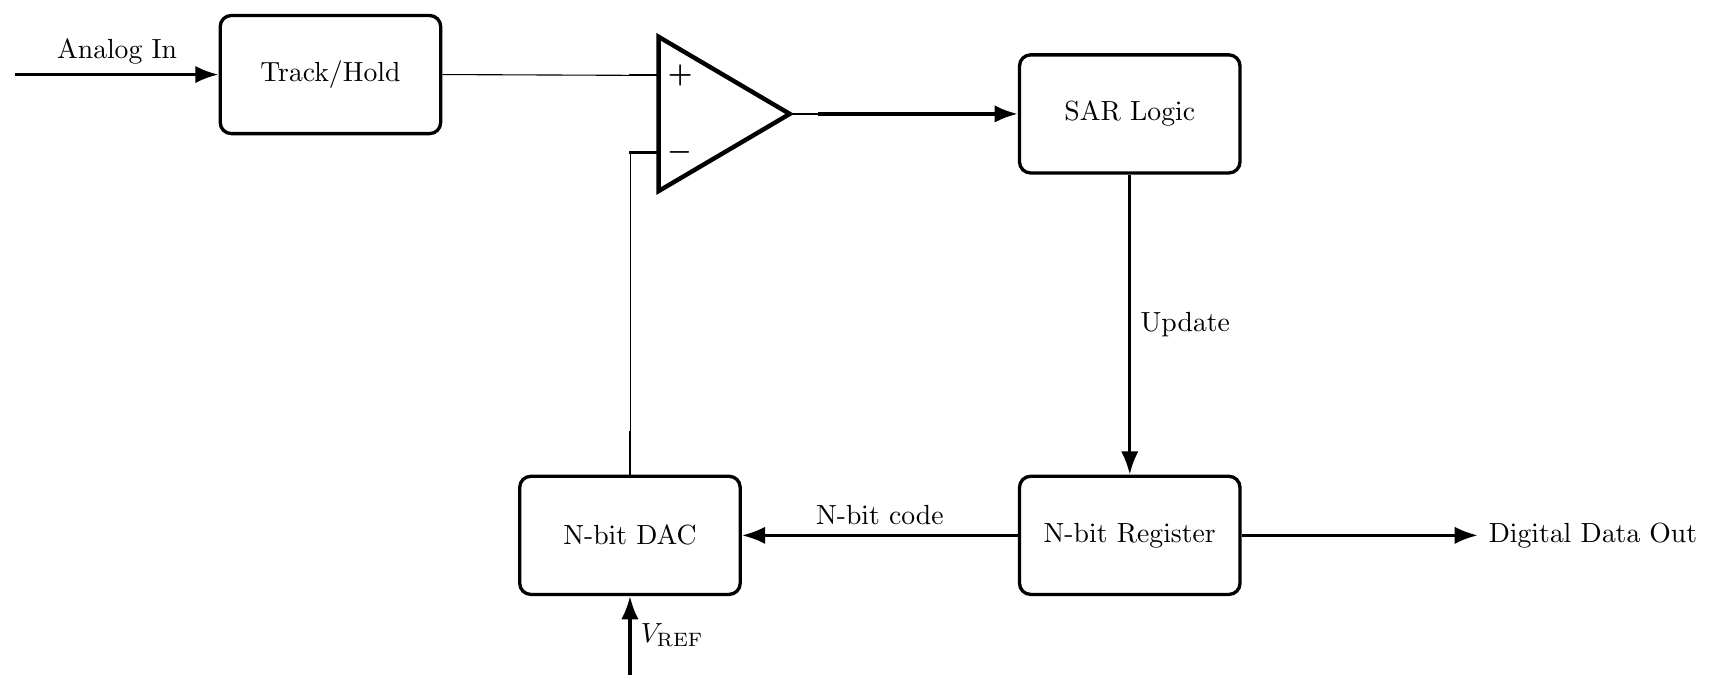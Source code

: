 \documentclass[border=5pt]{standalone}
\usepackage{circuitikz}
\usetikzlibrary{positioning,arrows.meta,shapes.geometric}

\begin{document}
\begin{circuitikz}[
  >=Latex,
  block/.style={draw,very thick,rounded corners,minimum width=2.8cm,minimum height=1.5cm,align=center},
  line/.style={-Latex,very thick}
]

% Track/Hold block
\node[block] (th) at (-5,0.5) {Track/Hold};

% Comparator from circuitikz
\node[draw,thick,op amp,yscale=-1] (cmp) at (0,0) {};

% SAR Logic block
\node[block,right=1.0in of cmp] (sar) {SAR Logic};

% N-bit Register block
\node[block,below=1.5in of sar] (reg) {N-bit Register};

% DAC block
\node[block,left=1.38in of reg] (dac) {N-bit DAC};

% Analog input
\draw[line] (-9,0.5) -- node[above]{Analog In} (th.west);
\draw (th.east) -- (cmp.+);

% DAC feedback to comparator (- input)
\draw (dac.north) -- ++(0,0.55) -| (cmp.-);

% Comparator output to SAR logic
\draw[line] (cmp.out) -- (sar.west);

% SAR logic to Register
\draw[line] (sar.south) -- node[right]{Update} (reg.north);

% Register to DAC
\draw[line] (reg.west) -- node[above]{N-bit code} (dac.east);

% Reference voltage into DAC
\draw[line] ($(dac.south)+(0,-1.0)$) -- node[right]{$V_{\mathrm{REF}}$} (dac.south);

% Digital data output from Register
\draw[line] (reg.east) -- ++(3.0,0) node[right]{Digital Data Out};

\end{circuitikz}
\end{document}
